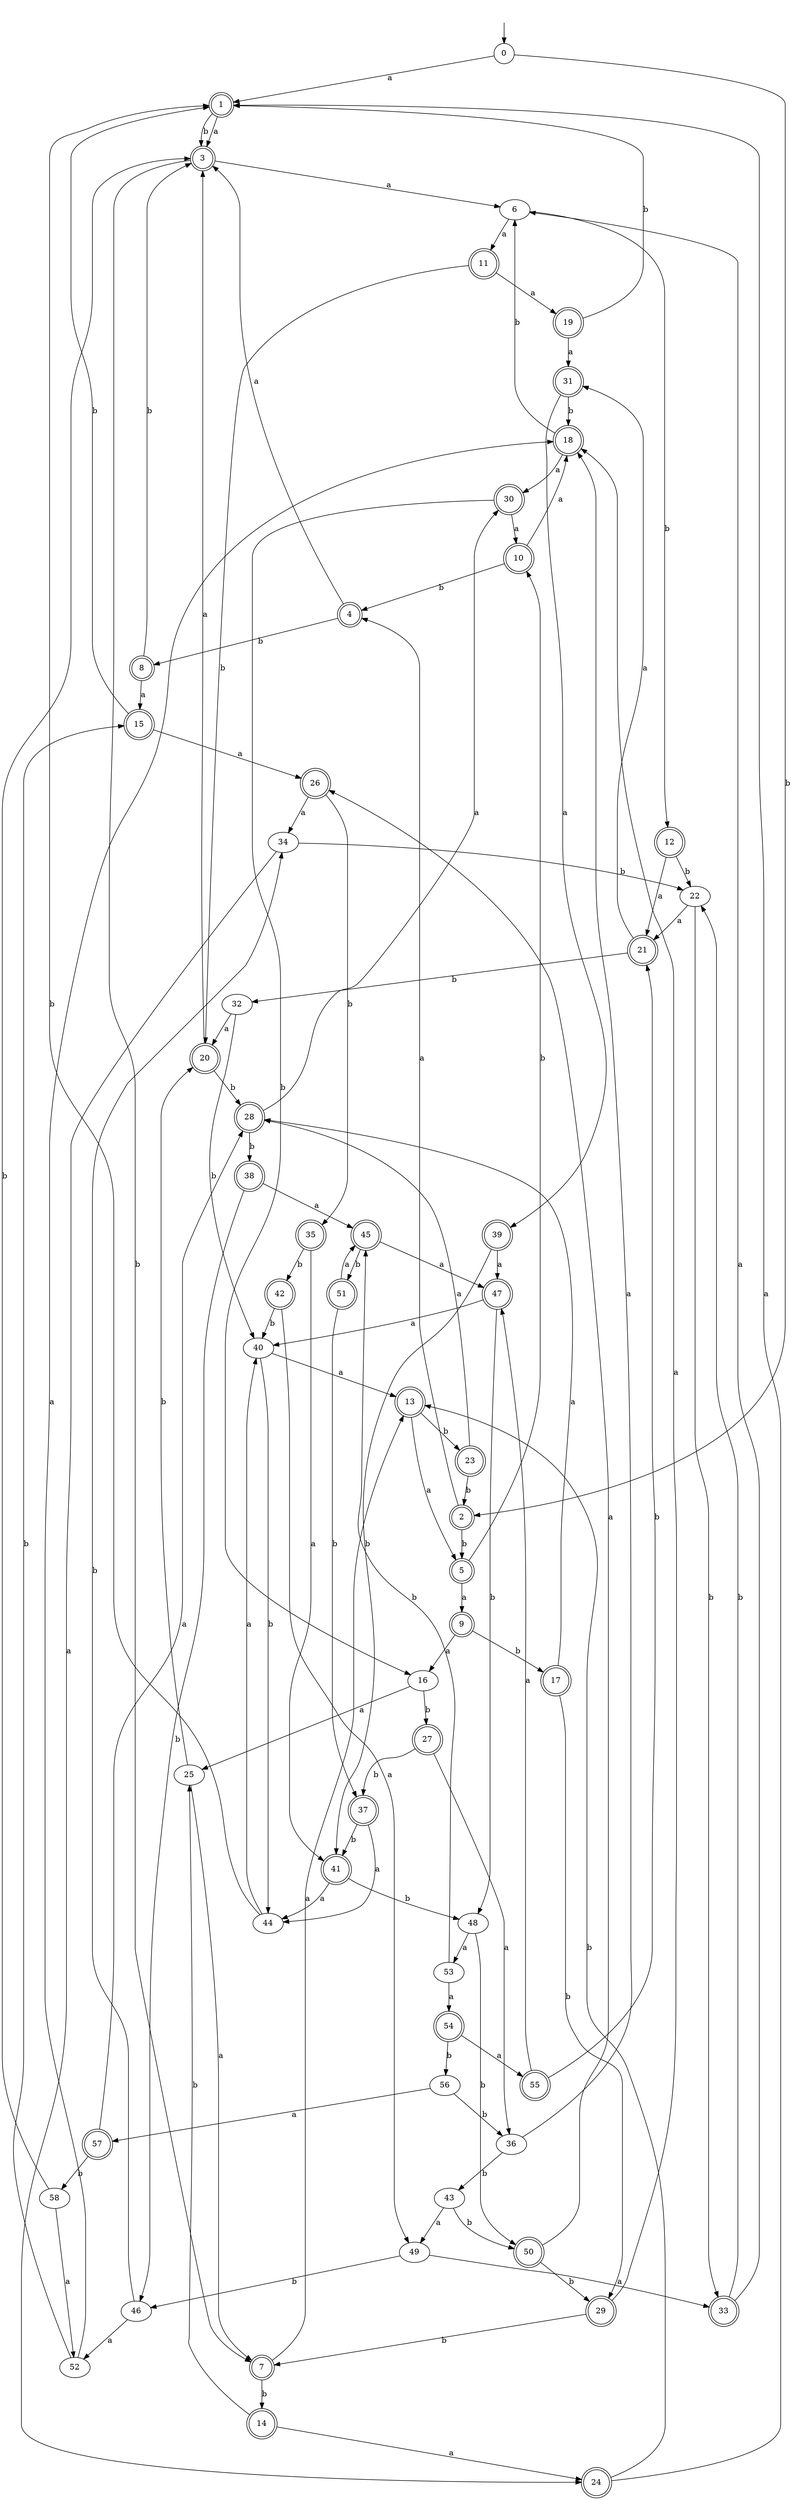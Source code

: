 digraph RandomDFA {
  __start0 [label="", shape=none];
  __start0 -> 0 [label=""];
  0 [shape=circle]
  0 -> 1 [label="a"]
  0 -> 2 [label="b"]
  1 [shape=doublecircle]
  1 -> 3 [label="a"]
  1 -> 3 [label="b"]
  2 [shape=doublecircle]
  2 -> 4 [label="a"]
  2 -> 5 [label="b"]
  3 [shape=doublecircle]
  3 -> 6 [label="a"]
  3 -> 7 [label="b"]
  4 [shape=doublecircle]
  4 -> 3 [label="a"]
  4 -> 8 [label="b"]
  5 [shape=doublecircle]
  5 -> 9 [label="a"]
  5 -> 10 [label="b"]
  6
  6 -> 11 [label="a"]
  6 -> 12 [label="b"]
  7 [shape=doublecircle]
  7 -> 13 [label="a"]
  7 -> 14 [label="b"]
  8 [shape=doublecircle]
  8 -> 15 [label="a"]
  8 -> 3 [label="b"]
  9 [shape=doublecircle]
  9 -> 16 [label="a"]
  9 -> 17 [label="b"]
  10 [shape=doublecircle]
  10 -> 18 [label="a"]
  10 -> 4 [label="b"]
  11 [shape=doublecircle]
  11 -> 19 [label="a"]
  11 -> 20 [label="b"]
  12 [shape=doublecircle]
  12 -> 21 [label="a"]
  12 -> 22 [label="b"]
  13 [shape=doublecircle]
  13 -> 5 [label="a"]
  13 -> 23 [label="b"]
  14 [shape=doublecircle]
  14 -> 24 [label="a"]
  14 -> 25 [label="b"]
  15 [shape=doublecircle]
  15 -> 26 [label="a"]
  15 -> 1 [label="b"]
  16
  16 -> 25 [label="a"]
  16 -> 27 [label="b"]
  17 [shape=doublecircle]
  17 -> 28 [label="a"]
  17 -> 29 [label="b"]
  18 [shape=doublecircle]
  18 -> 30 [label="a"]
  18 -> 6 [label="b"]
  19 [shape=doublecircle]
  19 -> 31 [label="a"]
  19 -> 1 [label="b"]
  20 [shape=doublecircle]
  20 -> 3 [label="a"]
  20 -> 28 [label="b"]
  21 [shape=doublecircle]
  21 -> 31 [label="a"]
  21 -> 32 [label="b"]
  22
  22 -> 21 [label="a"]
  22 -> 33 [label="b"]
  23 [shape=doublecircle]
  23 -> 28 [label="a"]
  23 -> 2 [label="b"]
  24 [shape=doublecircle]
  24 -> 1 [label="a"]
  24 -> 13 [label="b"]
  25
  25 -> 7 [label="a"]
  25 -> 20 [label="b"]
  26 [shape=doublecircle]
  26 -> 34 [label="a"]
  26 -> 35 [label="b"]
  27 [shape=doublecircle]
  27 -> 36 [label="a"]
  27 -> 37 [label="b"]
  28 [shape=doublecircle]
  28 -> 30 [label="a"]
  28 -> 38 [label="b"]
  29 [shape=doublecircle]
  29 -> 18 [label="a"]
  29 -> 7 [label="b"]
  30 [shape=doublecircle]
  30 -> 10 [label="a"]
  30 -> 16 [label="b"]
  31 [shape=doublecircle]
  31 -> 39 [label="a"]
  31 -> 18 [label="b"]
  32
  32 -> 20 [label="a"]
  32 -> 40 [label="b"]
  33 [shape=doublecircle]
  33 -> 6 [label="a"]
  33 -> 22 [label="b"]
  34
  34 -> 24 [label="a"]
  34 -> 22 [label="b"]
  35 [shape=doublecircle]
  35 -> 41 [label="a"]
  35 -> 42 [label="b"]
  36
  36 -> 18 [label="a"]
  36 -> 43 [label="b"]
  37 [shape=doublecircle]
  37 -> 44 [label="a"]
  37 -> 41 [label="b"]
  38 [shape=doublecircle]
  38 -> 45 [label="a"]
  38 -> 46 [label="b"]
  39 [shape=doublecircle]
  39 -> 47 [label="a"]
  39 -> 41 [label="b"]
  40
  40 -> 13 [label="a"]
  40 -> 44 [label="b"]
  41 [shape=doublecircle]
  41 -> 44 [label="a"]
  41 -> 48 [label="b"]
  42 [shape=doublecircle]
  42 -> 49 [label="a"]
  42 -> 40 [label="b"]
  43
  43 -> 49 [label="a"]
  43 -> 50 [label="b"]
  44
  44 -> 40 [label="a"]
  44 -> 1 [label="b"]
  45 [shape=doublecircle]
  45 -> 47 [label="a"]
  45 -> 51 [label="b"]
  46
  46 -> 52 [label="a"]
  46 -> 34 [label="b"]
  47 [shape=doublecircle]
  47 -> 40 [label="a"]
  47 -> 48 [label="b"]
  48
  48 -> 53 [label="a"]
  48 -> 50 [label="b"]
  49
  49 -> 33 [label="a"]
  49 -> 46 [label="b"]
  50 [shape=doublecircle]
  50 -> 26 [label="a"]
  50 -> 29 [label="b"]
  51 [shape=doublecircle]
  51 -> 45 [label="a"]
  51 -> 37 [label="b"]
  52
  52 -> 18 [label="a"]
  52 -> 15 [label="b"]
  53
  53 -> 54 [label="a"]
  53 -> 45 [label="b"]
  54 [shape=doublecircle]
  54 -> 55 [label="a"]
  54 -> 56 [label="b"]
  55 [shape=doublecircle]
  55 -> 47 [label="a"]
  55 -> 21 [label="b"]
  56
  56 -> 57 [label="a"]
  56 -> 36 [label="b"]
  57 [shape=doublecircle]
  57 -> 28 [label="a"]
  57 -> 58 [label="b"]
  58
  58 -> 52 [label="a"]
  58 -> 3 [label="b"]
}
